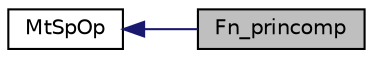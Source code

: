 digraph "Fn_princomp"
{
  edge [fontname="Helvetica",fontsize="10",labelfontname="Helvetica",labelfontsize="10"];
  node [fontname="Helvetica",fontsize="10",shape=record];
  rankdir=LR;
  Node0 [label="Fn_princomp",height=0.2,width=0.4,color="black", fillcolor="grey75", style="filled" fontcolor="black"];
  Node1 [label="MtSpOp",height=0.2,width=0.4,color="black", fillcolor="white", style="filled",URL="$group__mt_sp_op.html"];
  Node1->Node0 [shape=plaintext, color="midnightblue", dir="back", style="solid"];
}
